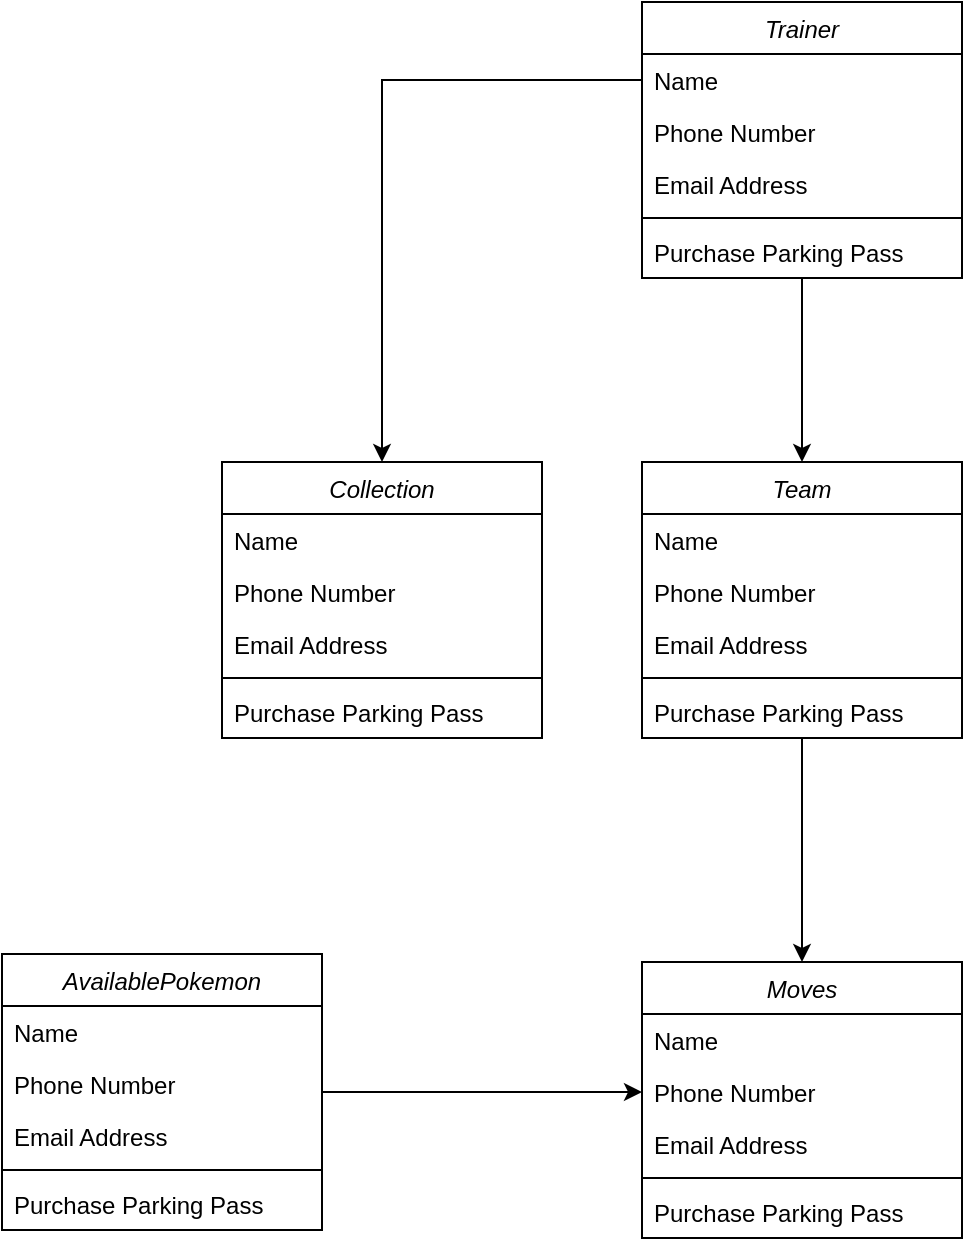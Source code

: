 <mxfile version="20.6.0" type="device"><diagram id="C5RBs43oDa-KdzZeNtuy" name="Page-1"><mxGraphModel dx="1937" dy="2078" grid="1" gridSize="10" guides="1" tooltips="1" connect="1" arrows="1" fold="1" page="1" pageScale="1" pageWidth="827" pageHeight="1169" math="0" shadow="0"><root><mxCell id="WIyWlLk6GJQsqaUBKTNV-0"/><mxCell id="WIyWlLk6GJQsqaUBKTNV-1" parent="WIyWlLk6GJQsqaUBKTNV-0"/><mxCell id="ZODjc-c_e583hcsz2bJ8-27" style="edgeStyle=orthogonalEdgeStyle;rounded=0;orthogonalLoop=1;jettySize=auto;html=1;" edge="1" parent="WIyWlLk6GJQsqaUBKTNV-1" source="zkfFHV4jXpPFQw0GAbJ--0" target="ZODjc-c_e583hcsz2bJ8-6"><mxGeometry relative="1" as="geometry"/></mxCell><mxCell id="zkfFHV4jXpPFQw0GAbJ--0" value="Trainer" style="swimlane;fontStyle=2;align=center;verticalAlign=top;childLayout=stackLayout;horizontal=1;startSize=26;horizontalStack=0;resizeParent=1;resizeLast=0;collapsible=1;marginBottom=0;rounded=0;shadow=0;strokeWidth=1;" parent="WIyWlLk6GJQsqaUBKTNV-1" vertex="1"><mxGeometry x="510" y="-110" width="160" height="138" as="geometry"><mxRectangle x="230" y="140" width="160" height="26" as="alternateBounds"/></mxGeometry></mxCell><mxCell id="zkfFHV4jXpPFQw0GAbJ--1" value="Name" style="text;align=left;verticalAlign=top;spacingLeft=4;spacingRight=4;overflow=hidden;rotatable=0;points=[[0,0.5],[1,0.5]];portConstraint=eastwest;" parent="zkfFHV4jXpPFQw0GAbJ--0" vertex="1"><mxGeometry y="26" width="160" height="26" as="geometry"/></mxCell><mxCell id="zkfFHV4jXpPFQw0GAbJ--2" value="Phone Number" style="text;align=left;verticalAlign=top;spacingLeft=4;spacingRight=4;overflow=hidden;rotatable=0;points=[[0,0.5],[1,0.5]];portConstraint=eastwest;rounded=0;shadow=0;html=0;" parent="zkfFHV4jXpPFQw0GAbJ--0" vertex="1"><mxGeometry y="52" width="160" height="26" as="geometry"/></mxCell><mxCell id="zkfFHV4jXpPFQw0GAbJ--3" value="Email Address" style="text;align=left;verticalAlign=top;spacingLeft=4;spacingRight=4;overflow=hidden;rotatable=0;points=[[0,0.5],[1,0.5]];portConstraint=eastwest;rounded=0;shadow=0;html=0;" parent="zkfFHV4jXpPFQw0GAbJ--0" vertex="1"><mxGeometry y="78" width="160" height="26" as="geometry"/></mxCell><mxCell id="zkfFHV4jXpPFQw0GAbJ--4" value="" style="line;html=1;strokeWidth=1;align=left;verticalAlign=middle;spacingTop=-1;spacingLeft=3;spacingRight=3;rotatable=0;labelPosition=right;points=[];portConstraint=eastwest;" parent="zkfFHV4jXpPFQw0GAbJ--0" vertex="1"><mxGeometry y="104" width="160" height="8" as="geometry"/></mxCell><mxCell id="zkfFHV4jXpPFQw0GAbJ--5" value="Purchase Parking Pass" style="text;align=left;verticalAlign=top;spacingLeft=4;spacingRight=4;overflow=hidden;rotatable=0;points=[[0,0.5],[1,0.5]];portConstraint=eastwest;" parent="zkfFHV4jXpPFQw0GAbJ--0" vertex="1"><mxGeometry y="112" width="160" height="26" as="geometry"/></mxCell><mxCell id="ZODjc-c_e583hcsz2bJ8-20" style="edgeStyle=orthogonalEdgeStyle;rounded=0;orthogonalLoop=1;jettySize=auto;html=1;" edge="1" parent="WIyWlLk6GJQsqaUBKTNV-1" source="ZODjc-c_e583hcsz2bJ8-0" target="ZODjc-c_e583hcsz2bJ8-14"><mxGeometry relative="1" as="geometry"/></mxCell><mxCell id="ZODjc-c_e583hcsz2bJ8-0" value="AvailablePokemon" style="swimlane;fontStyle=2;align=center;verticalAlign=top;childLayout=stackLayout;horizontal=1;startSize=26;horizontalStack=0;resizeParent=1;resizeLast=0;collapsible=1;marginBottom=0;rounded=0;shadow=0;strokeWidth=1;" vertex="1" parent="WIyWlLk6GJQsqaUBKTNV-1"><mxGeometry x="190" y="366" width="160" height="138" as="geometry"><mxRectangle x="230" y="140" width="160" height="26" as="alternateBounds"/></mxGeometry></mxCell><mxCell id="ZODjc-c_e583hcsz2bJ8-1" value="Name" style="text;align=left;verticalAlign=top;spacingLeft=4;spacingRight=4;overflow=hidden;rotatable=0;points=[[0,0.5],[1,0.5]];portConstraint=eastwest;" vertex="1" parent="ZODjc-c_e583hcsz2bJ8-0"><mxGeometry y="26" width="160" height="26" as="geometry"/></mxCell><mxCell id="ZODjc-c_e583hcsz2bJ8-2" value="Phone Number" style="text;align=left;verticalAlign=top;spacingLeft=4;spacingRight=4;overflow=hidden;rotatable=0;points=[[0,0.5],[1,0.5]];portConstraint=eastwest;rounded=0;shadow=0;html=0;" vertex="1" parent="ZODjc-c_e583hcsz2bJ8-0"><mxGeometry y="52" width="160" height="26" as="geometry"/></mxCell><mxCell id="ZODjc-c_e583hcsz2bJ8-3" value="Email Address" style="text;align=left;verticalAlign=top;spacingLeft=4;spacingRight=4;overflow=hidden;rotatable=0;points=[[0,0.5],[1,0.5]];portConstraint=eastwest;rounded=0;shadow=0;html=0;" vertex="1" parent="ZODjc-c_e583hcsz2bJ8-0"><mxGeometry y="78" width="160" height="26" as="geometry"/></mxCell><mxCell id="ZODjc-c_e583hcsz2bJ8-4" value="" style="line;html=1;strokeWidth=1;align=left;verticalAlign=middle;spacingTop=-1;spacingLeft=3;spacingRight=3;rotatable=0;labelPosition=right;points=[];portConstraint=eastwest;" vertex="1" parent="ZODjc-c_e583hcsz2bJ8-0"><mxGeometry y="104" width="160" height="8" as="geometry"/></mxCell><mxCell id="ZODjc-c_e583hcsz2bJ8-5" value="Purchase Parking Pass" style="text;align=left;verticalAlign=top;spacingLeft=4;spacingRight=4;overflow=hidden;rotatable=0;points=[[0,0.5],[1,0.5]];portConstraint=eastwest;" vertex="1" parent="ZODjc-c_e583hcsz2bJ8-0"><mxGeometry y="112" width="160" height="26" as="geometry"/></mxCell><mxCell id="ZODjc-c_e583hcsz2bJ8-19" style="edgeStyle=orthogonalEdgeStyle;rounded=0;orthogonalLoop=1;jettySize=auto;html=1;" edge="1" parent="WIyWlLk6GJQsqaUBKTNV-1" source="ZODjc-c_e583hcsz2bJ8-6" target="ZODjc-c_e583hcsz2bJ8-12"><mxGeometry relative="1" as="geometry"/></mxCell><mxCell id="ZODjc-c_e583hcsz2bJ8-6" value="Team" style="swimlane;fontStyle=2;align=center;verticalAlign=top;childLayout=stackLayout;horizontal=1;startSize=26;horizontalStack=0;resizeParent=1;resizeLast=0;collapsible=1;marginBottom=0;rounded=0;shadow=0;strokeWidth=1;" vertex="1" parent="WIyWlLk6GJQsqaUBKTNV-1"><mxGeometry x="510" y="120" width="160" height="138" as="geometry"><mxRectangle x="230" y="140" width="160" height="26" as="alternateBounds"/></mxGeometry></mxCell><mxCell id="ZODjc-c_e583hcsz2bJ8-7" value="Name" style="text;align=left;verticalAlign=top;spacingLeft=4;spacingRight=4;overflow=hidden;rotatable=0;points=[[0,0.5],[1,0.5]];portConstraint=eastwest;" vertex="1" parent="ZODjc-c_e583hcsz2bJ8-6"><mxGeometry y="26" width="160" height="26" as="geometry"/></mxCell><mxCell id="ZODjc-c_e583hcsz2bJ8-8" value="Phone Number" style="text;align=left;verticalAlign=top;spacingLeft=4;spacingRight=4;overflow=hidden;rotatable=0;points=[[0,0.5],[1,0.5]];portConstraint=eastwest;rounded=0;shadow=0;html=0;" vertex="1" parent="ZODjc-c_e583hcsz2bJ8-6"><mxGeometry y="52" width="160" height="26" as="geometry"/></mxCell><mxCell id="ZODjc-c_e583hcsz2bJ8-9" value="Email Address" style="text;align=left;verticalAlign=top;spacingLeft=4;spacingRight=4;overflow=hidden;rotatable=0;points=[[0,0.5],[1,0.5]];portConstraint=eastwest;rounded=0;shadow=0;html=0;" vertex="1" parent="ZODjc-c_e583hcsz2bJ8-6"><mxGeometry y="78" width="160" height="26" as="geometry"/></mxCell><mxCell id="ZODjc-c_e583hcsz2bJ8-10" value="" style="line;html=1;strokeWidth=1;align=left;verticalAlign=middle;spacingTop=-1;spacingLeft=3;spacingRight=3;rotatable=0;labelPosition=right;points=[];portConstraint=eastwest;" vertex="1" parent="ZODjc-c_e583hcsz2bJ8-6"><mxGeometry y="104" width="160" height="8" as="geometry"/></mxCell><mxCell id="ZODjc-c_e583hcsz2bJ8-11" value="Purchase Parking Pass" style="text;align=left;verticalAlign=top;spacingLeft=4;spacingRight=4;overflow=hidden;rotatable=0;points=[[0,0.5],[1,0.5]];portConstraint=eastwest;" vertex="1" parent="ZODjc-c_e583hcsz2bJ8-6"><mxGeometry y="112" width="160" height="26" as="geometry"/></mxCell><mxCell id="ZODjc-c_e583hcsz2bJ8-12" value="Moves" style="swimlane;fontStyle=2;align=center;verticalAlign=top;childLayout=stackLayout;horizontal=1;startSize=26;horizontalStack=0;resizeParent=1;resizeLast=0;collapsible=1;marginBottom=0;rounded=0;shadow=0;strokeWidth=1;" vertex="1" parent="WIyWlLk6GJQsqaUBKTNV-1"><mxGeometry x="510" y="370" width="160" height="138" as="geometry"><mxRectangle x="230" y="140" width="160" height="26" as="alternateBounds"/></mxGeometry></mxCell><mxCell id="ZODjc-c_e583hcsz2bJ8-13" value="Name" style="text;align=left;verticalAlign=top;spacingLeft=4;spacingRight=4;overflow=hidden;rotatable=0;points=[[0,0.5],[1,0.5]];portConstraint=eastwest;" vertex="1" parent="ZODjc-c_e583hcsz2bJ8-12"><mxGeometry y="26" width="160" height="26" as="geometry"/></mxCell><mxCell id="ZODjc-c_e583hcsz2bJ8-14" value="Phone Number" style="text;align=left;verticalAlign=top;spacingLeft=4;spacingRight=4;overflow=hidden;rotatable=0;points=[[0,0.5],[1,0.5]];portConstraint=eastwest;rounded=0;shadow=0;html=0;" vertex="1" parent="ZODjc-c_e583hcsz2bJ8-12"><mxGeometry y="52" width="160" height="26" as="geometry"/></mxCell><mxCell id="ZODjc-c_e583hcsz2bJ8-15" value="Email Address" style="text;align=left;verticalAlign=top;spacingLeft=4;spacingRight=4;overflow=hidden;rotatable=0;points=[[0,0.5],[1,0.5]];portConstraint=eastwest;rounded=0;shadow=0;html=0;" vertex="1" parent="ZODjc-c_e583hcsz2bJ8-12"><mxGeometry y="78" width="160" height="26" as="geometry"/></mxCell><mxCell id="ZODjc-c_e583hcsz2bJ8-16" value="" style="line;html=1;strokeWidth=1;align=left;verticalAlign=middle;spacingTop=-1;spacingLeft=3;spacingRight=3;rotatable=0;labelPosition=right;points=[];portConstraint=eastwest;" vertex="1" parent="ZODjc-c_e583hcsz2bJ8-12"><mxGeometry y="104" width="160" height="8" as="geometry"/></mxCell><mxCell id="ZODjc-c_e583hcsz2bJ8-17" value="Purchase Parking Pass" style="text;align=left;verticalAlign=top;spacingLeft=4;spacingRight=4;overflow=hidden;rotatable=0;points=[[0,0.5],[1,0.5]];portConstraint=eastwest;" vertex="1" parent="ZODjc-c_e583hcsz2bJ8-12"><mxGeometry y="112" width="160" height="26" as="geometry"/></mxCell><mxCell id="ZODjc-c_e583hcsz2bJ8-21" value="Collection" style="swimlane;fontStyle=2;align=center;verticalAlign=top;childLayout=stackLayout;horizontal=1;startSize=26;horizontalStack=0;resizeParent=1;resizeLast=0;collapsible=1;marginBottom=0;rounded=0;shadow=0;strokeWidth=1;" vertex="1" parent="WIyWlLk6GJQsqaUBKTNV-1"><mxGeometry x="300" y="120" width="160" height="138" as="geometry"><mxRectangle x="230" y="140" width="160" height="26" as="alternateBounds"/></mxGeometry></mxCell><mxCell id="ZODjc-c_e583hcsz2bJ8-22" value="Name" style="text;align=left;verticalAlign=top;spacingLeft=4;spacingRight=4;overflow=hidden;rotatable=0;points=[[0,0.5],[1,0.5]];portConstraint=eastwest;" vertex="1" parent="ZODjc-c_e583hcsz2bJ8-21"><mxGeometry y="26" width="160" height="26" as="geometry"/></mxCell><mxCell id="ZODjc-c_e583hcsz2bJ8-23" value="Phone Number" style="text;align=left;verticalAlign=top;spacingLeft=4;spacingRight=4;overflow=hidden;rotatable=0;points=[[0,0.5],[1,0.5]];portConstraint=eastwest;rounded=0;shadow=0;html=0;" vertex="1" parent="ZODjc-c_e583hcsz2bJ8-21"><mxGeometry y="52" width="160" height="26" as="geometry"/></mxCell><mxCell id="ZODjc-c_e583hcsz2bJ8-24" value="Email Address" style="text;align=left;verticalAlign=top;spacingLeft=4;spacingRight=4;overflow=hidden;rotatable=0;points=[[0,0.5],[1,0.5]];portConstraint=eastwest;rounded=0;shadow=0;html=0;" vertex="1" parent="ZODjc-c_e583hcsz2bJ8-21"><mxGeometry y="78" width="160" height="26" as="geometry"/></mxCell><mxCell id="ZODjc-c_e583hcsz2bJ8-25" value="" style="line;html=1;strokeWidth=1;align=left;verticalAlign=middle;spacingTop=-1;spacingLeft=3;spacingRight=3;rotatable=0;labelPosition=right;points=[];portConstraint=eastwest;" vertex="1" parent="ZODjc-c_e583hcsz2bJ8-21"><mxGeometry y="104" width="160" height="8" as="geometry"/></mxCell><mxCell id="ZODjc-c_e583hcsz2bJ8-26" value="Purchase Parking Pass" style="text;align=left;verticalAlign=top;spacingLeft=4;spacingRight=4;overflow=hidden;rotatable=0;points=[[0,0.5],[1,0.5]];portConstraint=eastwest;" vertex="1" parent="ZODjc-c_e583hcsz2bJ8-21"><mxGeometry y="112" width="160" height="18" as="geometry"/></mxCell><mxCell id="ZODjc-c_e583hcsz2bJ8-28" style="edgeStyle=orthogonalEdgeStyle;rounded=0;orthogonalLoop=1;jettySize=auto;html=1;" edge="1" parent="WIyWlLk6GJQsqaUBKTNV-1" source="zkfFHV4jXpPFQw0GAbJ--1" target="ZODjc-c_e583hcsz2bJ8-21"><mxGeometry relative="1" as="geometry"/></mxCell></root></mxGraphModel></diagram></mxfile>